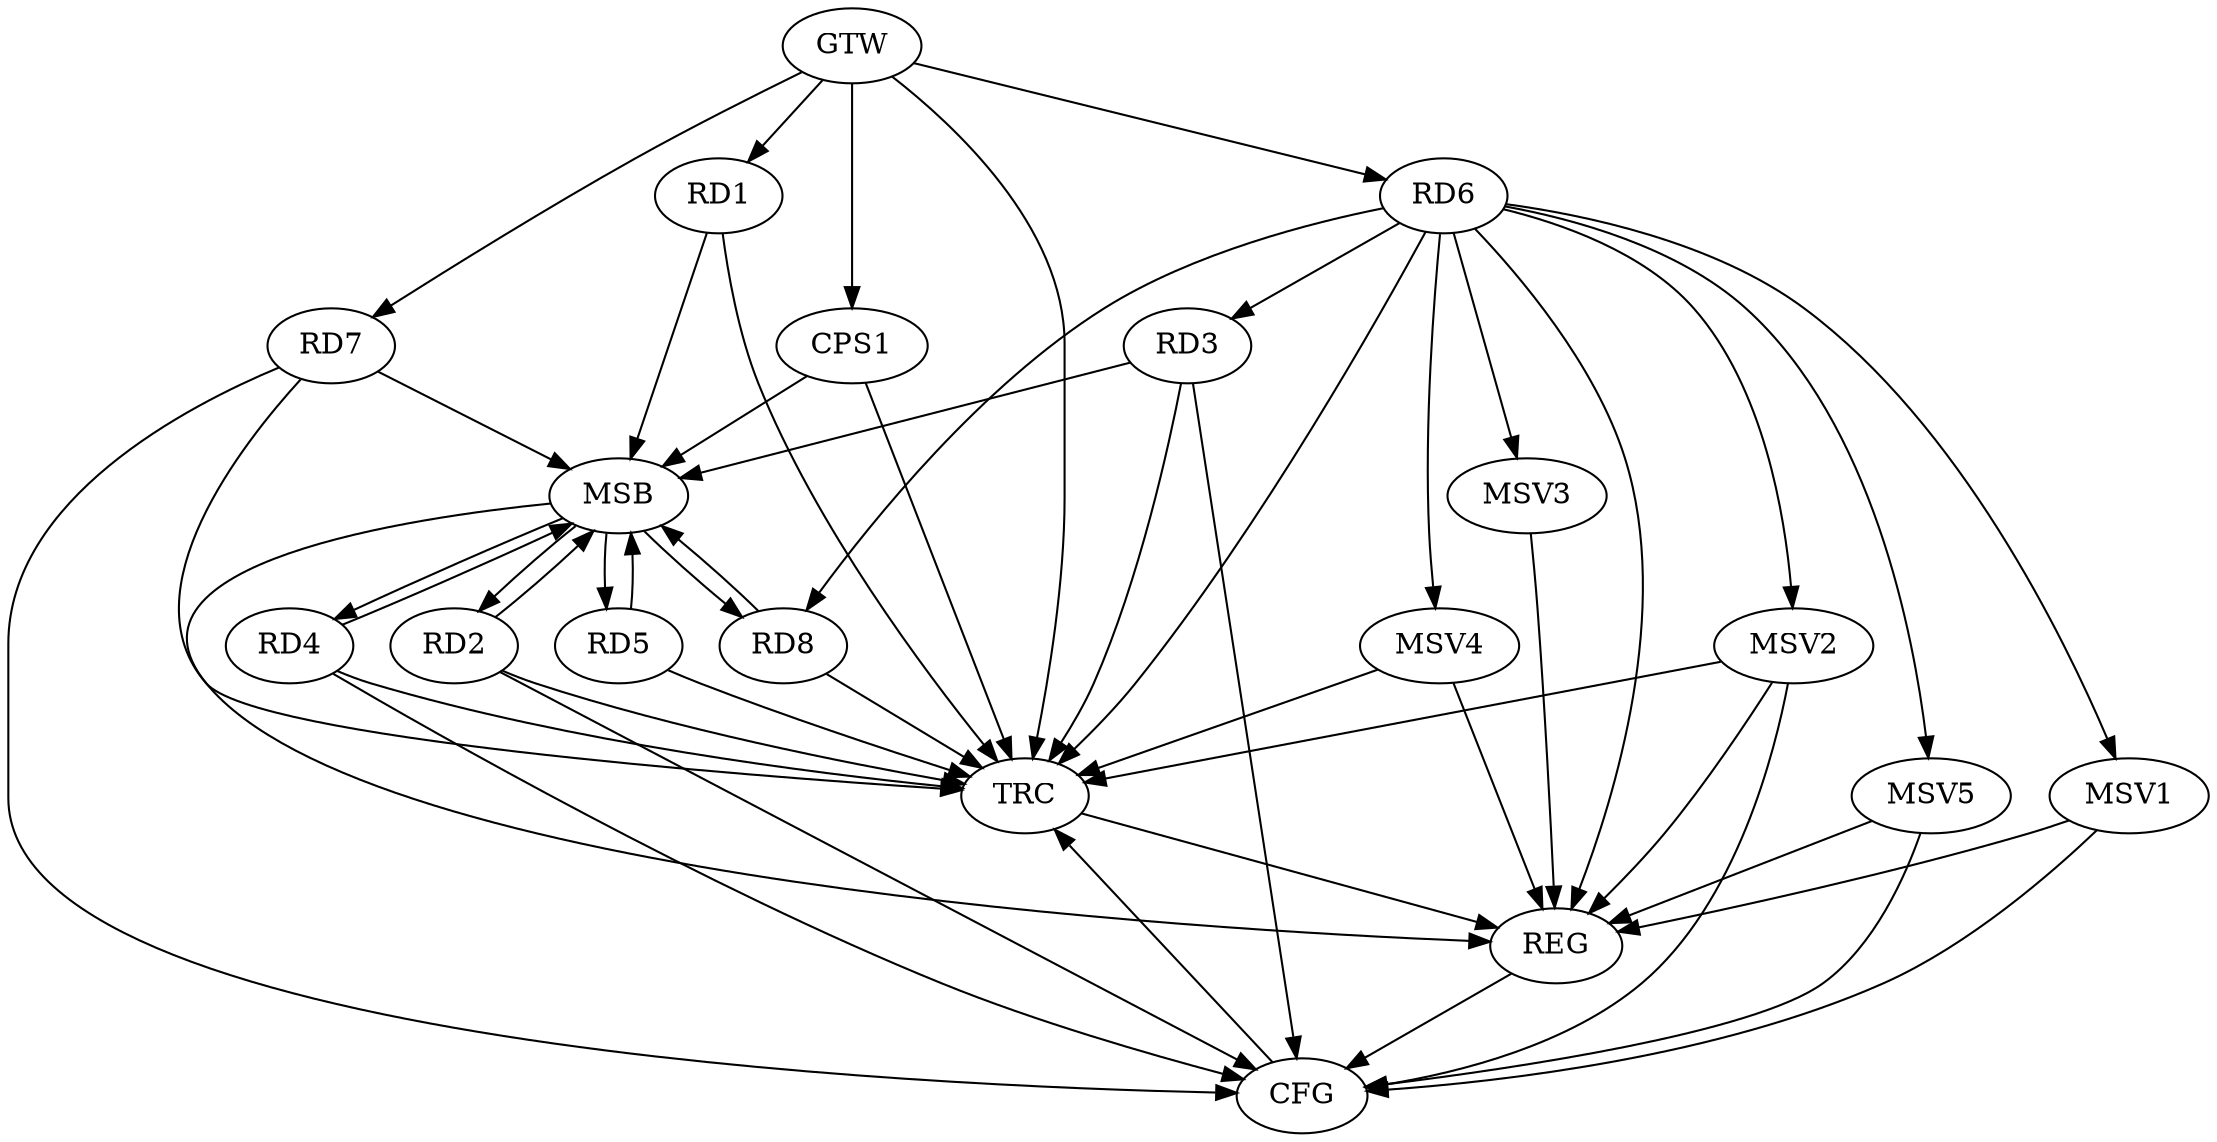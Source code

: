 strict digraph G {
  RD1 [ label="RD1" ];
  RD2 [ label="RD2" ];
  RD3 [ label="RD3" ];
  RD4 [ label="RD4" ];
  RD5 [ label="RD5" ];
  RD6 [ label="RD6" ];
  RD7 [ label="RD7" ];
  RD8 [ label="RD8" ];
  CPS1 [ label="CPS1" ];
  GTW [ label="GTW" ];
  REG [ label="REG" ];
  MSB [ label="MSB" ];
  CFG [ label="CFG" ];
  TRC [ label="TRC" ];
  MSV1 [ label="MSV1" ];
  MSV2 [ label="MSV2" ];
  MSV3 [ label="MSV3" ];
  MSV4 [ label="MSV4" ];
  MSV5 [ label="MSV5" ];
  RD6 -> RD3;
  RD6 -> RD8;
  GTW -> RD1;
  GTW -> RD6;
  GTW -> RD7;
  GTW -> CPS1;
  RD6 -> REG;
  RD1 -> MSB;
  MSB -> RD2;
  MSB -> REG;
  RD2 -> MSB;
  RD3 -> MSB;
  MSB -> RD4;
  RD4 -> MSB;
  RD5 -> MSB;
  RD7 -> MSB;
  RD8 -> MSB;
  CPS1 -> MSB;
  MSB -> RD5;
  MSB -> RD8;
  RD2 -> CFG;
  RD4 -> CFG;
  RD7 -> CFG;
  RD3 -> CFG;
  REG -> CFG;
  RD1 -> TRC;
  RD2 -> TRC;
  RD3 -> TRC;
  RD4 -> TRC;
  RD5 -> TRC;
  RD6 -> TRC;
  RD7 -> TRC;
  RD8 -> TRC;
  CPS1 -> TRC;
  GTW -> TRC;
  CFG -> TRC;
  TRC -> REG;
  RD6 -> MSV1;
  MSV1 -> REG;
  MSV1 -> CFG;
  RD6 -> MSV2;
  MSV2 -> REG;
  MSV2 -> TRC;
  MSV2 -> CFG;
  RD6 -> MSV3;
  MSV3 -> REG;
  RD6 -> MSV4;
  MSV4 -> REG;
  MSV4 -> TRC;
  RD6 -> MSV5;
  MSV5 -> REG;
  MSV5 -> CFG;
}
